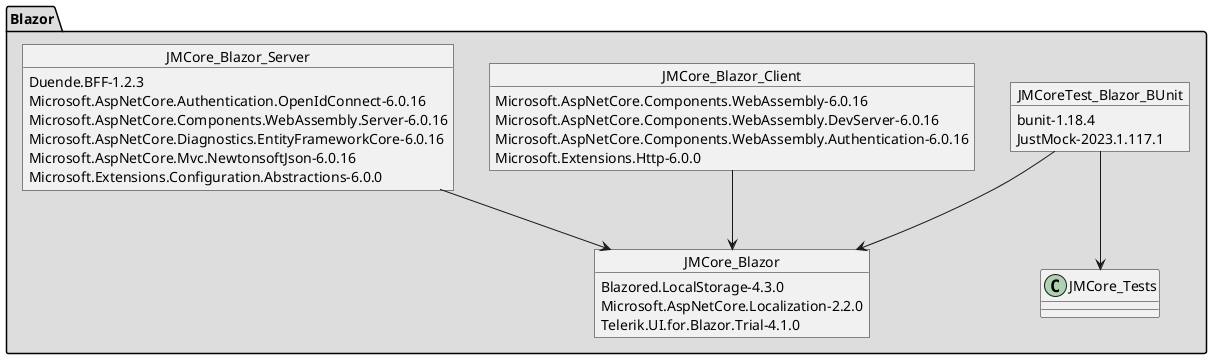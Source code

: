 ﻿@startuml
package Blazor #DDDDDD {
    object JMCoreTest_Blazor_BUnit {
        bunit-1.18.4
        JustMock-2023.1.117.1
    }

    object JMCore_Blazor {
        Blazored.LocalStorage-4.3.0
        Microsoft.AspNetCore.Localization-2.2.0
        Telerik.UI.for.Blazor.Trial-4.1.0

    }
    
    object JMCore_Blazor_Client {
        Microsoft.AspNetCore.Components.WebAssembly-6.0.16
        Microsoft.AspNetCore.Components.WebAssembly.DevServer-6.0.16
        Microsoft.AspNetCore.Components.WebAssembly.Authentication-6.0.16
        Microsoft.Extensions.Http-6.0.0
    }
    
    object JMCore_Blazor_Server {
        Duende.BFF-1.2.3
        Microsoft.AspNetCore.Authentication.OpenIdConnect-6.0.16
        Microsoft.AspNetCore.Components.WebAssembly.Server-6.0.16
        Microsoft.AspNetCore.Diagnostics.EntityFrameworkCore-6.0.16
        Microsoft.AspNetCore.Mvc.NewtonsoftJson-6.0.16
        Microsoft.Extensions.Configuration.Abstractions-6.0.0
    }
    
    JMCore_Blazor_Client --> JMCore_Blazor
    JMCore_Blazor_Server --> JMCore_Blazor
    JMCoreTest_Blazor_BUnit --> JMCore_Blazor
    JMCoreTest_Blazor_BUnit --> JMCore_Tests
}
@enduml
